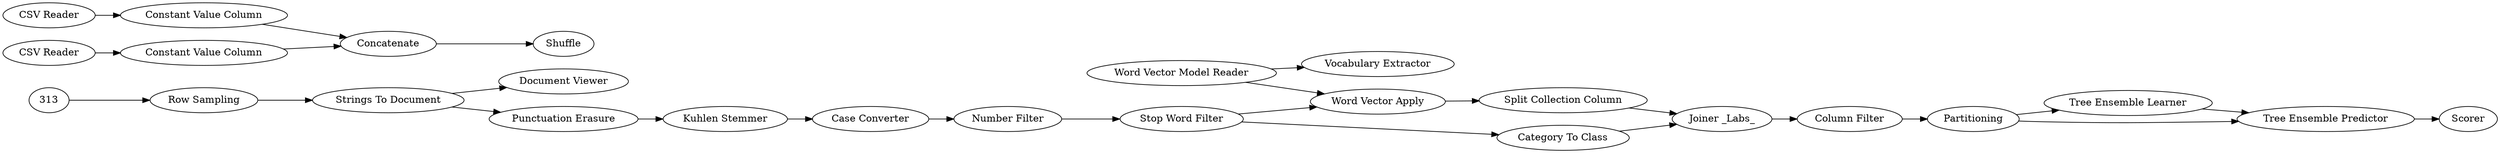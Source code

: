 digraph {
	7 [label="Strings To Document"]
	8 [label="Document Viewer"]
	21 [label=Partitioning]
	22 [label="Tree Ensemble Learner"]
	23 [label="Tree Ensemble Predictor"]
	24 [label=Scorer]
	28 [label="Word Vector Model Reader"]
	96 [label="Word Vector Apply"]
	97 [label="Split Collection Column"]
	98 [label="Column Filter"]
	100 [label="Vocabulary Extractor"]
	305 [label="Category To Class"]
	311 [label="Joiner _Labs_"]
	9 [label="Punctuation Erasure"]
	11 [label="Case Converter"]
	12 [label="Number Filter"]
	13 [label="Stop Word Filter"]
	27 [label="Kuhlen Stemmer"]
	1 [label="CSV Reader"]
	2 [label="CSV Reader"]
	3 [label="Constant Value Column"]
	4 [label="Constant Value Column"]
	5 [label=Concatenate]
	6 [label=Shuffle]
	316 [label="Row Sampling"]
	9 -> 27
	11 -> 12
	12 -> 13
	27 -> 11
	1 -> 3
	2 -> 4
	3 -> 5
	4 -> 5
	5 -> 6
	7 -> 8
	7 -> 9
	21 -> 23
	21 -> 22
	22 -> 23
	23 -> 24
	28 -> 100
	28 -> 96
	96 -> 97
	97 -> 311
	98 -> 21
	305 -> 311
	311 -> 98
	13 -> 305
	13 -> 96
	313 -> 316
	316 -> 7
	rankdir=LR
}
